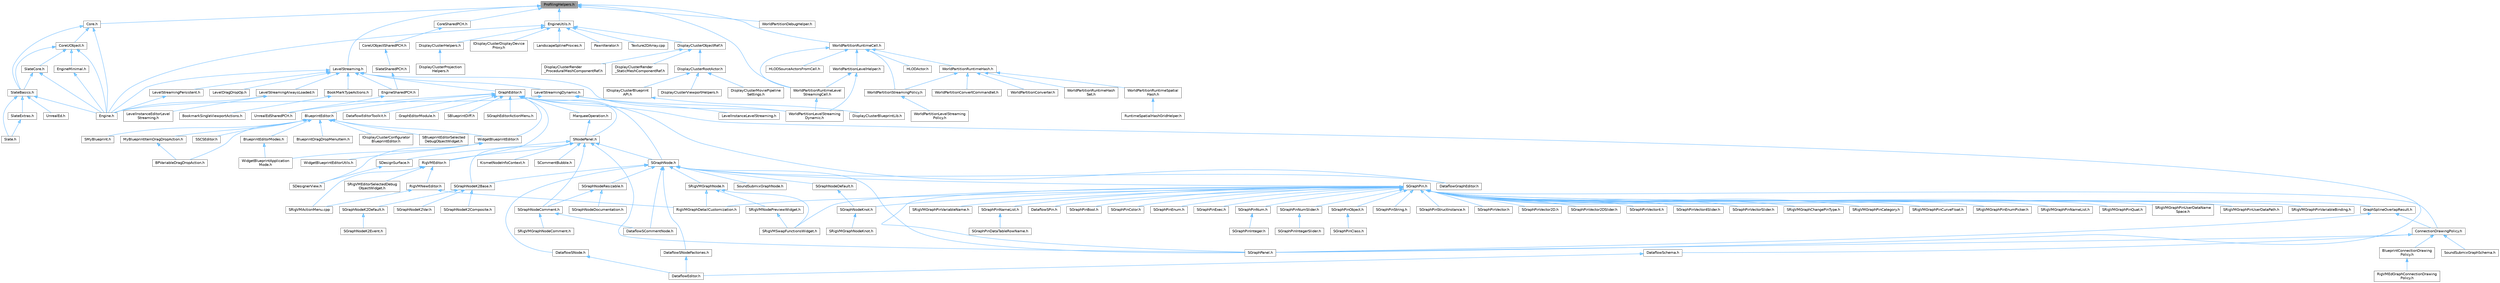 digraph "ProfilingHelpers.h"
{
 // INTERACTIVE_SVG=YES
 // LATEX_PDF_SIZE
  bgcolor="transparent";
  edge [fontname=Helvetica,fontsize=10,labelfontname=Helvetica,labelfontsize=10];
  node [fontname=Helvetica,fontsize=10,shape=box,height=0.2,width=0.4];
  Node1 [id="Node000001",label="ProfilingHelpers.h",height=0.2,width=0.4,color="gray40", fillcolor="grey60", style="filled", fontcolor="black",tooltip=" "];
  Node1 -> Node2 [id="edge1_Node000001_Node000002",dir="back",color="steelblue1",style="solid",tooltip=" "];
  Node2 [id="Node000002",label="Core.h",height=0.2,width=0.4,color="grey40", fillcolor="white", style="filled",URL="$d6/dd7/Core_8h.html",tooltip=" "];
  Node2 -> Node3 [id="edge2_Node000002_Node000003",dir="back",color="steelblue1",style="solid",tooltip=" "];
  Node3 [id="Node000003",label="CoreUObject.h",height=0.2,width=0.4,color="grey40", fillcolor="white", style="filled",URL="$d0/ded/CoreUObject_8h.html",tooltip=" "];
  Node3 -> Node4 [id="edge3_Node000003_Node000004",dir="back",color="steelblue1",style="solid",tooltip=" "];
  Node4 [id="Node000004",label="Engine.h",height=0.2,width=0.4,color="grey40", fillcolor="white", style="filled",URL="$d1/d34/Public_2Engine_8h.html",tooltip=" "];
  Node3 -> Node5 [id="edge4_Node000003_Node000005",dir="back",color="steelblue1",style="solid",tooltip=" "];
  Node5 [id="Node000005",label="EngineMinimal.h",height=0.2,width=0.4,color="grey40", fillcolor="white", style="filled",URL="$d0/d2c/EngineMinimal_8h.html",tooltip=" "];
  Node5 -> Node4 [id="edge5_Node000005_Node000004",dir="back",color="steelblue1",style="solid",tooltip=" "];
  Node3 -> Node6 [id="edge6_Node000003_Node000006",dir="back",color="steelblue1",style="solid",tooltip=" "];
  Node6 [id="Node000006",label="SlateBasics.h",height=0.2,width=0.4,color="grey40", fillcolor="white", style="filled",URL="$da/d2f/SlateBasics_8h.html",tooltip=" "];
  Node6 -> Node4 [id="edge7_Node000006_Node000004",dir="back",color="steelblue1",style="solid",tooltip=" "];
  Node6 -> Node7 [id="edge8_Node000006_Node000007",dir="back",color="steelblue1",style="solid",tooltip=" "];
  Node7 [id="Node000007",label="Slate.h",height=0.2,width=0.4,color="grey40", fillcolor="white", style="filled",URL="$d2/dc0/Slate_8h.html",tooltip=" "];
  Node6 -> Node8 [id="edge9_Node000006_Node000008",dir="back",color="steelblue1",style="solid",tooltip=" "];
  Node8 [id="Node000008",label="SlateExtras.h",height=0.2,width=0.4,color="grey40", fillcolor="white", style="filled",URL="$d8/dec/SlateExtras_8h.html",tooltip=" "];
  Node8 -> Node7 [id="edge10_Node000008_Node000007",dir="back",color="steelblue1",style="solid",tooltip=" "];
  Node6 -> Node9 [id="edge11_Node000006_Node000009",dir="back",color="steelblue1",style="solid",tooltip=" "];
  Node9 [id="Node000009",label="UnrealEd.h",height=0.2,width=0.4,color="grey40", fillcolor="white", style="filled",URL="$d2/d5f/UnrealEd_8h.html",tooltip=" "];
  Node3 -> Node10 [id="edge12_Node000003_Node000010",dir="back",color="steelblue1",style="solid",tooltip=" "];
  Node10 [id="Node000010",label="SlateCore.h",height=0.2,width=0.4,color="grey40", fillcolor="white", style="filled",URL="$dc/d03/SlateCore_8h.html",tooltip=" "];
  Node10 -> Node4 [id="edge13_Node000010_Node000004",dir="back",color="steelblue1",style="solid",tooltip=" "];
  Node10 -> Node6 [id="edge14_Node000010_Node000006",dir="back",color="steelblue1",style="solid",tooltip=" "];
  Node2 -> Node4 [id="edge15_Node000002_Node000004",dir="back",color="steelblue1",style="solid",tooltip=" "];
  Node2 -> Node6 [id="edge16_Node000002_Node000006",dir="back",color="steelblue1",style="solid",tooltip=" "];
  Node1 -> Node11 [id="edge17_Node000001_Node000011",dir="back",color="steelblue1",style="solid",tooltip=" "];
  Node11 [id="Node000011",label="CoreSharedPCH.h",height=0.2,width=0.4,color="grey40", fillcolor="white", style="filled",URL="$d8/de5/CoreSharedPCH_8h.html",tooltip=" "];
  Node11 -> Node12 [id="edge18_Node000011_Node000012",dir="back",color="steelblue1",style="solid",tooltip=" "];
  Node12 [id="Node000012",label="CoreUObjectSharedPCH.h",height=0.2,width=0.4,color="grey40", fillcolor="white", style="filled",URL="$de/d2f/CoreUObjectSharedPCH_8h.html",tooltip=" "];
  Node12 -> Node13 [id="edge19_Node000012_Node000013",dir="back",color="steelblue1",style="solid",tooltip=" "];
  Node13 [id="Node000013",label="SlateSharedPCH.h",height=0.2,width=0.4,color="grey40", fillcolor="white", style="filled",URL="$d1/dfc/SlateSharedPCH_8h.html",tooltip=" "];
  Node13 -> Node14 [id="edge20_Node000013_Node000014",dir="back",color="steelblue1",style="solid",tooltip=" "];
  Node14 [id="Node000014",label="EngineSharedPCH.h",height=0.2,width=0.4,color="grey40", fillcolor="white", style="filled",URL="$dc/dbb/EngineSharedPCH_8h.html",tooltip=" "];
  Node14 -> Node15 [id="edge21_Node000014_Node000015",dir="back",color="steelblue1",style="solid",tooltip=" "];
  Node15 [id="Node000015",label="UnrealEdSharedPCH.h",height=0.2,width=0.4,color="grey40", fillcolor="white", style="filled",URL="$d1/de6/UnrealEdSharedPCH_8h.html",tooltip=" "];
  Node1 -> Node16 [id="edge22_Node000001_Node000016",dir="back",color="steelblue1",style="solid",tooltip=" "];
  Node16 [id="Node000016",label="EngineUtils.h",height=0.2,width=0.4,color="grey40", fillcolor="white", style="filled",URL="$d4/d61/EngineUtils_8h.html",tooltip=" "];
  Node16 -> Node17 [id="edge23_Node000016_Node000017",dir="back",color="steelblue1",style="solid",tooltip=" "];
  Node17 [id="Node000017",label="DisplayClusterHelpers.h",height=0.2,width=0.4,color="grey40", fillcolor="white", style="filled",URL="$da/dda/DisplayClusterHelpers_8h.html",tooltip=" "];
  Node17 -> Node18 [id="edge24_Node000017_Node000018",dir="back",color="steelblue1",style="solid",tooltip=" "];
  Node18 [id="Node000018",label="DisplayClusterProjection\lHelpers.h",height=0.2,width=0.4,color="grey40", fillcolor="white", style="filled",URL="$df/d0b/DisplayClusterProjectionHelpers_8h.html",tooltip=" "];
  Node16 -> Node19 [id="edge25_Node000016_Node000019",dir="back",color="steelblue1",style="solid",tooltip=" "];
  Node19 [id="Node000019",label="DisplayClusterObjectRef.h",height=0.2,width=0.4,color="grey40", fillcolor="white", style="filled",URL="$d9/d87/DisplayClusterObjectRef_8h.html",tooltip=" "];
  Node19 -> Node20 [id="edge26_Node000019_Node000020",dir="back",color="steelblue1",style="solid",tooltip=" "];
  Node20 [id="Node000020",label="DisplayClusterRender\l_ProceduralMeshComponentRef.h",height=0.2,width=0.4,color="grey40", fillcolor="white", style="filled",URL="$da/dbe/DisplayClusterRender__ProceduralMeshComponentRef_8h.html",tooltip=" "];
  Node19 -> Node21 [id="edge27_Node000019_Node000021",dir="back",color="steelblue1",style="solid",tooltip=" "];
  Node21 [id="Node000021",label="DisplayClusterRender\l_StaticMeshComponentRef.h",height=0.2,width=0.4,color="grey40", fillcolor="white", style="filled",URL="$dd/d84/DisplayClusterRender__StaticMeshComponentRef_8h.html",tooltip=" "];
  Node19 -> Node22 [id="edge28_Node000019_Node000022",dir="back",color="steelblue1",style="solid",tooltip=" "];
  Node22 [id="Node000022",label="DisplayClusterRootActor.h",height=0.2,width=0.4,color="grey40", fillcolor="white", style="filled",URL="$d0/d41/DisplayClusterRootActor_8h.html",tooltip=" "];
  Node22 -> Node23 [id="edge29_Node000022_Node000023",dir="back",color="steelblue1",style="solid",tooltip=" "];
  Node23 [id="Node000023",label="DisplayClusterMoviePipeline\lSettings.h",height=0.2,width=0.4,color="grey40", fillcolor="white", style="filled",URL="$d7/d56/DisplayClusterMoviePipelineSettings_8h.html",tooltip=" "];
  Node22 -> Node24 [id="edge30_Node000022_Node000024",dir="back",color="steelblue1",style="solid",tooltip=" "];
  Node24 [id="Node000024",label="DisplayClusterViewportHelpers.h",height=0.2,width=0.4,color="grey40", fillcolor="white", style="filled",URL="$d6/d8b/DisplayClusterViewportHelpers_8h.html",tooltip=" "];
  Node22 -> Node25 [id="edge31_Node000022_Node000025",dir="back",color="steelblue1",style="solid",tooltip=" "];
  Node25 [id="Node000025",label="IDisplayClusterBlueprint\lAPI.h",height=0.2,width=0.4,color="grey40", fillcolor="white", style="filled",URL="$d6/dd6/IDisplayClusterBlueprintAPI_8h.html",tooltip=" "];
  Node25 -> Node26 [id="edge32_Node000025_Node000026",dir="back",color="steelblue1",style="solid",tooltip=" "];
  Node26 [id="Node000026",label="DisplayClusterBlueprintLib.h",height=0.2,width=0.4,color="grey40", fillcolor="white", style="filled",URL="$d9/d13/DisplayClusterBlueprintLib_8h.html",tooltip=" "];
  Node16 -> Node4 [id="edge33_Node000016_Node000004",dir="back",color="steelblue1",style="solid",tooltip=" "];
  Node16 -> Node27 [id="edge34_Node000016_Node000027",dir="back",color="steelblue1",style="solid",tooltip=" "];
  Node27 [id="Node000027",label="IDisplayClusterDisplayDevice\lProxy.h",height=0.2,width=0.4,color="grey40", fillcolor="white", style="filled",URL="$dd/d48/IDisplayClusterDisplayDeviceProxy_8h.html",tooltip=" "];
  Node16 -> Node28 [id="edge35_Node000016_Node000028",dir="back",color="steelblue1",style="solid",tooltip=" "];
  Node28 [id="Node000028",label="LandscapeSplineProxies.h",height=0.2,width=0.4,color="grey40", fillcolor="white", style="filled",URL="$d6/d6f/LandscapeSplineProxies_8h.html",tooltip=" "];
  Node16 -> Node29 [id="edge36_Node000016_Node000029",dir="back",color="steelblue1",style="solid",tooltip=" "];
  Node29 [id="Node000029",label="PawnIterator.h",height=0.2,width=0.4,color="grey40", fillcolor="white", style="filled",URL="$d3/d9c/PawnIterator_8h.html",tooltip=" "];
  Node16 -> Node30 [id="edge37_Node000016_Node000030",dir="back",color="steelblue1",style="solid",tooltip=" "];
  Node30 [id="Node000030",label="Texture2DArray.cpp",height=0.2,width=0.4,color="grey40", fillcolor="white", style="filled",URL="$d7/d13/Texture2DArray_8cpp.html",tooltip=" "];
  Node1 -> Node31 [id="edge38_Node000001_Node000031",dir="back",color="steelblue1",style="solid",tooltip=" "];
  Node31 [id="Node000031",label="LevelStreaming.h",height=0.2,width=0.4,color="grey40", fillcolor="white", style="filled",URL="$db/d04/LevelStreaming_8h.html",tooltip=" "];
  Node31 -> Node32 [id="edge39_Node000031_Node000032",dir="back",color="steelblue1",style="solid",tooltip=" "];
  Node32 [id="Node000032",label="BookMarkTypeActions.h",height=0.2,width=0.4,color="grey40", fillcolor="white", style="filled",URL="$d0/d2f/BookMarkTypeActions_8h.html",tooltip=" "];
  Node32 -> Node33 [id="edge40_Node000032_Node000033",dir="back",color="steelblue1",style="solid",tooltip=" "];
  Node33 [id="Node000033",label="BookmarkSingleViewportActions.h",height=0.2,width=0.4,color="grey40", fillcolor="white", style="filled",URL="$d3/dd5/BookmarkSingleViewportActions_8h.html",tooltip=" "];
  Node31 -> Node4 [id="edge41_Node000031_Node000004",dir="back",color="steelblue1",style="solid",tooltip=" "];
  Node31 -> Node14 [id="edge42_Node000031_Node000014",dir="back",color="steelblue1",style="solid",tooltip=" "];
  Node31 -> Node34 [id="edge43_Node000031_Node000034",dir="back",color="steelblue1",style="solid",tooltip=" "];
  Node34 [id="Node000034",label="GraphEditor.h",height=0.2,width=0.4,color="grey40", fillcolor="white", style="filled",URL="$dc/dc5/GraphEditor_8h.html",tooltip=" "];
  Node34 -> Node35 [id="edge44_Node000034_Node000035",dir="back",color="steelblue1",style="solid",tooltip=" "];
  Node35 [id="Node000035",label="BlueprintEditor.h",height=0.2,width=0.4,color="grey40", fillcolor="white", style="filled",URL="$df/d7d/BlueprintEditor_8h.html",tooltip=" "];
  Node35 -> Node36 [id="edge45_Node000035_Node000036",dir="back",color="steelblue1",style="solid",tooltip=" "];
  Node36 [id="Node000036",label="BPVariableDragDropAction.h",height=0.2,width=0.4,color="grey40", fillcolor="white", style="filled",URL="$dd/d23/BPVariableDragDropAction_8h.html",tooltip=" "];
  Node35 -> Node37 [id="edge46_Node000035_Node000037",dir="back",color="steelblue1",style="solid",tooltip=" "];
  Node37 [id="Node000037",label="BlueprintDragDropMenuItem.h",height=0.2,width=0.4,color="grey40", fillcolor="white", style="filled",URL="$dc/deb/BlueprintDragDropMenuItem_8h.html",tooltip=" "];
  Node35 -> Node38 [id="edge47_Node000035_Node000038",dir="back",color="steelblue1",style="solid",tooltip=" "];
  Node38 [id="Node000038",label="BlueprintEditorModes.h",height=0.2,width=0.4,color="grey40", fillcolor="white", style="filled",URL="$d9/d70/BlueprintEditorModes_8h.html",tooltip=" "];
  Node38 -> Node39 [id="edge48_Node000038_Node000039",dir="back",color="steelblue1",style="solid",tooltip=" "];
  Node39 [id="Node000039",label="WidgetBlueprintApplication\lMode.h",height=0.2,width=0.4,color="grey40", fillcolor="white", style="filled",URL="$d3/d40/WidgetBlueprintApplicationMode_8h.html",tooltip=" "];
  Node35 -> Node40 [id="edge49_Node000035_Node000040",dir="back",color="steelblue1",style="solid",tooltip=" "];
  Node40 [id="Node000040",label="IDisplayClusterConfigurator\lBlueprintEditor.h",height=0.2,width=0.4,color="grey40", fillcolor="white", style="filled",URL="$dd/d4b/IDisplayClusterConfiguratorBlueprintEditor_8h.html",tooltip=" "];
  Node35 -> Node41 [id="edge50_Node000035_Node000041",dir="back",color="steelblue1",style="solid",tooltip=" "];
  Node41 [id="Node000041",label="MyBlueprintItemDragDropAction.h",height=0.2,width=0.4,color="grey40", fillcolor="white", style="filled",URL="$da/d11/MyBlueprintItemDragDropAction_8h.html",tooltip=" "];
  Node41 -> Node36 [id="edge51_Node000041_Node000036",dir="back",color="steelblue1",style="solid",tooltip=" "];
  Node35 -> Node42 [id="edge52_Node000035_Node000042",dir="back",color="steelblue1",style="solid",tooltip=" "];
  Node42 [id="Node000042",label="SBlueprintEditorSelected\lDebugObjectWidget.h",height=0.2,width=0.4,color="grey40", fillcolor="white", style="filled",URL="$de/d6c/SBlueprintEditorSelectedDebugObjectWidget_8h.html",tooltip=" "];
  Node35 -> Node43 [id="edge53_Node000035_Node000043",dir="back",color="steelblue1",style="solid",tooltip=" "];
  Node43 [id="Node000043",label="SMyBlueprint.h",height=0.2,width=0.4,color="grey40", fillcolor="white", style="filled",URL="$d3/d34/SMyBlueprint_8h.html",tooltip=" "];
  Node35 -> Node44 [id="edge54_Node000035_Node000044",dir="back",color="steelblue1",style="solid",tooltip=" "];
  Node44 [id="Node000044",label="SSCSEditor.h",height=0.2,width=0.4,color="grey40", fillcolor="white", style="filled",URL="$d0/d2e/SSCSEditor_8h.html",tooltip=" "];
  Node35 -> Node45 [id="edge55_Node000035_Node000045",dir="back",color="steelblue1",style="solid",tooltip=" "];
  Node45 [id="Node000045",label="WidgetBlueprintEditor.h",height=0.2,width=0.4,color="grey40", fillcolor="white", style="filled",URL="$d6/d04/WidgetBlueprintEditor_8h.html",tooltip=" "];
  Node45 -> Node46 [id="edge56_Node000045_Node000046",dir="back",color="steelblue1",style="solid",tooltip=" "];
  Node46 [id="Node000046",label="SDesignerView.h",height=0.2,width=0.4,color="grey40", fillcolor="white", style="filled",URL="$d2/d14/SDesignerView_8h.html",tooltip=" "];
  Node45 -> Node39 [id="edge57_Node000045_Node000039",dir="back",color="steelblue1",style="solid",tooltip=" "];
  Node45 -> Node47 [id="edge58_Node000045_Node000047",dir="back",color="steelblue1",style="solid",tooltip=" "];
  Node47 [id="Node000047",label="WidgetBlueprintEditorUtils.h",height=0.2,width=0.4,color="grey40", fillcolor="white", style="filled",URL="$d9/df7/WidgetBlueprintEditorUtils_8h.html",tooltip=" "];
  Node34 -> Node48 [id="edge59_Node000034_Node000048",dir="back",color="steelblue1",style="solid",tooltip=" "];
  Node48 [id="Node000048",label="DataflowEditorToolkit.h",height=0.2,width=0.4,color="grey40", fillcolor="white", style="filled",URL="$d8/d80/DataflowEditorToolkit_8h.html",tooltip=" "];
  Node34 -> Node49 [id="edge60_Node000034_Node000049",dir="back",color="steelblue1",style="solid",tooltip=" "];
  Node49 [id="Node000049",label="DataflowGraphEditor.h",height=0.2,width=0.4,color="grey40", fillcolor="white", style="filled",URL="$d4/dfa/DataflowGraphEditor_8h.html",tooltip=" "];
  Node34 -> Node50 [id="edge61_Node000034_Node000050",dir="back",color="steelblue1",style="solid",tooltip=" "];
  Node50 [id="Node000050",label="GraphEditorModule.h",height=0.2,width=0.4,color="grey40", fillcolor="white", style="filled",URL="$dc/db9/GraphEditorModule_8h.html",tooltip=" "];
  Node34 -> Node51 [id="edge62_Node000034_Node000051",dir="back",color="steelblue1",style="solid",tooltip=" "];
  Node51 [id="Node000051",label="MarqueeOperation.h",height=0.2,width=0.4,color="grey40", fillcolor="white", style="filled",URL="$df/d01/MarqueeOperation_8h.html",tooltip=" "];
  Node51 -> Node52 [id="edge63_Node000051_Node000052",dir="back",color="steelblue1",style="solid",tooltip=" "];
  Node52 [id="Node000052",label="SNodePanel.h",height=0.2,width=0.4,color="grey40", fillcolor="white", style="filled",URL="$da/db1/SNodePanel_8h.html",tooltip=" "];
  Node52 -> Node53 [id="edge64_Node000052_Node000053",dir="back",color="steelblue1",style="solid",tooltip=" "];
  Node53 [id="Node000053",label="KismetNodeInfoContext.h",height=0.2,width=0.4,color="grey40", fillcolor="white", style="filled",URL="$d3/dfc/KismetNodeInfoContext_8h.html",tooltip=" "];
  Node52 -> Node54 [id="edge65_Node000052_Node000054",dir="back",color="steelblue1",style="solid",tooltip=" "];
  Node54 [id="Node000054",label="RigVMEditor.h",height=0.2,width=0.4,color="grey40", fillcolor="white", style="filled",URL="$d3/d13/RigVMEditor_8h.html",tooltip=" "];
  Node54 -> Node55 [id="edge66_Node000054_Node000055",dir="back",color="steelblue1",style="solid",tooltip=" "];
  Node55 [id="Node000055",label="RigVMNewEditor.h",height=0.2,width=0.4,color="grey40", fillcolor="white", style="filled",URL="$df/dd1/RigVMNewEditor_8h.html",tooltip=" "];
  Node55 -> Node56 [id="edge67_Node000055_Node000056",dir="back",color="steelblue1",style="solid",tooltip=" "];
  Node56 [id="Node000056",label="RigVMGraphDetailCustomization.h",height=0.2,width=0.4,color="grey40", fillcolor="white", style="filled",URL="$da/d8c/RigVMGraphDetailCustomization_8h.html",tooltip=" "];
  Node55 -> Node57 [id="edge68_Node000055_Node000057",dir="back",color="steelblue1",style="solid",tooltip=" "];
  Node57 [id="Node000057",label="SRigVMActionMenu.cpp",height=0.2,width=0.4,color="grey40", fillcolor="white", style="filled",URL="$dc/d4c/SRigVMActionMenu_8cpp.html",tooltip=" "];
  Node54 -> Node57 [id="edge69_Node000054_Node000057",dir="back",color="steelblue1",style="solid",tooltip=" "];
  Node54 -> Node58 [id="edge70_Node000054_Node000058",dir="back",color="steelblue1",style="solid",tooltip=" "];
  Node58 [id="Node000058",label="SRigVMEditorSelectedDebug\lObjectWidget.h",height=0.2,width=0.4,color="grey40", fillcolor="white", style="filled",URL="$d9/dcd/SRigVMEditorSelectedDebugObjectWidget_8h.html",tooltip=" "];
  Node52 -> Node59 [id="edge71_Node000052_Node000059",dir="back",color="steelblue1",style="solid",tooltip=" "];
  Node59 [id="Node000059",label="SCommentBubble.h",height=0.2,width=0.4,color="grey40", fillcolor="white", style="filled",URL="$d9/d84/SCommentBubble_8h.html",tooltip=" "];
  Node52 -> Node60 [id="edge72_Node000052_Node000060",dir="back",color="steelblue1",style="solid",tooltip=" "];
  Node60 [id="Node000060",label="SDesignSurface.h",height=0.2,width=0.4,color="grey40", fillcolor="white", style="filled",URL="$d0/d2a/SDesignSurface_8h.html",tooltip=" "];
  Node60 -> Node46 [id="edge73_Node000060_Node000046",dir="back",color="steelblue1",style="solid",tooltip=" "];
  Node52 -> Node61 [id="edge74_Node000052_Node000061",dir="back",color="steelblue1",style="solid",tooltip=" "];
  Node61 [id="Node000061",label="SGraphNode.h",height=0.2,width=0.4,color="grey40", fillcolor="white", style="filled",URL="$d2/d30/SGraphNode_8h.html",tooltip=" "];
  Node61 -> Node49 [id="edge75_Node000061_Node000049",dir="back",color="steelblue1",style="solid",tooltip=" "];
  Node61 -> Node62 [id="edge76_Node000061_Node000062",dir="back",color="steelblue1",style="solid",tooltip=" "];
  Node62 [id="Node000062",label="DataflowSCommentNode.h",height=0.2,width=0.4,color="grey40", fillcolor="white", style="filled",URL="$de/dd7/DataflowSCommentNode_8h.html",tooltip=" "];
  Node61 -> Node63 [id="edge77_Node000061_Node000063",dir="back",color="steelblue1",style="solid",tooltip=" "];
  Node63 [id="Node000063",label="DataflowSNode.h",height=0.2,width=0.4,color="grey40", fillcolor="white", style="filled",URL="$d8/d5a/DataflowSNode_8h.html",tooltip=" "];
  Node63 -> Node64 [id="edge78_Node000063_Node000064",dir="back",color="steelblue1",style="solid",tooltip=" "];
  Node64 [id="Node000064",label="DataflowEditor.h",height=0.2,width=0.4,color="grey40", fillcolor="white", style="filled",URL="$d9/d93/DataflowEditor_8h.html",tooltip=" "];
  Node61 -> Node65 [id="edge79_Node000061_Node000065",dir="back",color="steelblue1",style="solid",tooltip=" "];
  Node65 [id="Node000065",label="DataflowSNodeFactories.h",height=0.2,width=0.4,color="grey40", fillcolor="white", style="filled",URL="$dc/d28/DataflowSNodeFactories_8h.html",tooltip=" "];
  Node65 -> Node64 [id="edge80_Node000065_Node000064",dir="back",color="steelblue1",style="solid",tooltip=" "];
  Node61 -> Node66 [id="edge81_Node000061_Node000066",dir="back",color="steelblue1",style="solid",tooltip=" "];
  Node66 [id="Node000066",label="SGraphNodeDefault.h",height=0.2,width=0.4,color="grey40", fillcolor="white", style="filled",URL="$de/daa/SGraphNodeDefault_8h.html",tooltip=" "];
  Node66 -> Node67 [id="edge82_Node000066_Node000067",dir="back",color="steelblue1",style="solid",tooltip=" "];
  Node67 [id="Node000067",label="SGraphNodeKnot.h",height=0.2,width=0.4,color="grey40", fillcolor="white", style="filled",URL="$da/da5/SGraphNodeKnot_8h.html",tooltip=" "];
  Node67 -> Node68 [id="edge83_Node000067_Node000068",dir="back",color="steelblue1",style="solid",tooltip=" "];
  Node68 [id="Node000068",label="SRigVMGraphNodeKnot.h",height=0.2,width=0.4,color="grey40", fillcolor="white", style="filled",URL="$db/de1/SRigVMGraphNodeKnot_8h.html",tooltip=" "];
  Node61 -> Node69 [id="edge84_Node000061_Node000069",dir="back",color="steelblue1",style="solid",tooltip=" "];
  Node69 [id="Node000069",label="SGraphNodeK2Base.h",height=0.2,width=0.4,color="grey40", fillcolor="white", style="filled",URL="$de/d4a/SGraphNodeK2Base_8h.html",tooltip=" "];
  Node69 -> Node70 [id="edge85_Node000069_Node000070",dir="back",color="steelblue1",style="solid",tooltip=" "];
  Node70 [id="Node000070",label="SGraphNodeK2Composite.h",height=0.2,width=0.4,color="grey40", fillcolor="white", style="filled",URL="$d9/d1f/SGraphNodeK2Composite_8h.html",tooltip=" "];
  Node69 -> Node71 [id="edge86_Node000069_Node000071",dir="back",color="steelblue1",style="solid",tooltip=" "];
  Node71 [id="Node000071",label="SGraphNodeK2Default.h",height=0.2,width=0.4,color="grey40", fillcolor="white", style="filled",URL="$d6/dba/SGraphNodeK2Default_8h.html",tooltip=" "];
  Node71 -> Node72 [id="edge87_Node000071_Node000072",dir="back",color="steelblue1",style="solid",tooltip=" "];
  Node72 [id="Node000072",label="SGraphNodeK2Event.h",height=0.2,width=0.4,color="grey40", fillcolor="white", style="filled",URL="$de/d09/SGraphNodeK2Event_8h.html",tooltip=" "];
  Node69 -> Node73 [id="edge88_Node000069_Node000073",dir="back",color="steelblue1",style="solid",tooltip=" "];
  Node73 [id="Node000073",label="SGraphNodeK2Var.h",height=0.2,width=0.4,color="grey40", fillcolor="white", style="filled",URL="$d3/d75/SGraphNodeK2Var_8h.html",tooltip=" "];
  Node61 -> Node74 [id="edge89_Node000061_Node000074",dir="back",color="steelblue1",style="solid",tooltip=" "];
  Node74 [id="Node000074",label="SGraphNodeResizable.h",height=0.2,width=0.4,color="grey40", fillcolor="white", style="filled",URL="$da/d09/SGraphNodeResizable_8h.html",tooltip=" "];
  Node74 -> Node75 [id="edge90_Node000074_Node000075",dir="back",color="steelblue1",style="solid",tooltip=" "];
  Node75 [id="Node000075",label="SGraphNodeComment.h",height=0.2,width=0.4,color="grey40", fillcolor="white", style="filled",URL="$d7/db6/SGraphNodeComment_8h.html",tooltip=" "];
  Node75 -> Node62 [id="edge91_Node000075_Node000062",dir="back",color="steelblue1",style="solid",tooltip=" "];
  Node75 -> Node76 [id="edge92_Node000075_Node000076",dir="back",color="steelblue1",style="solid",tooltip=" "];
  Node76 [id="Node000076",label="SRigVMGraphNodeComment.h",height=0.2,width=0.4,color="grey40", fillcolor="white", style="filled",URL="$d0/d18/SRigVMGraphNodeComment_8h.html",tooltip=" "];
  Node74 -> Node77 [id="edge93_Node000074_Node000077",dir="back",color="steelblue1",style="solid",tooltip=" "];
  Node77 [id="Node000077",label="SGraphNodeDocumentation.h",height=0.2,width=0.4,color="grey40", fillcolor="white", style="filled",URL="$de/d42/SGraphNodeDocumentation_8h.html",tooltip=" "];
  Node61 -> Node78 [id="edge94_Node000061_Node000078",dir="back",color="steelblue1",style="solid",tooltip=" "];
  Node78 [id="Node000078",label="SGraphPanel.h",height=0.2,width=0.4,color="grey40", fillcolor="white", style="filled",URL="$d2/dcf/SGraphPanel_8h.html",tooltip=" "];
  Node61 -> Node79 [id="edge95_Node000061_Node000079",dir="back",color="steelblue1",style="solid",tooltip=" "];
  Node79 [id="Node000079",label="SGraphPin.h",height=0.2,width=0.4,color="grey40", fillcolor="white", style="filled",URL="$d1/dd1/SGraphPin_8h.html",tooltip=" "];
  Node79 -> Node80 [id="edge96_Node000079_Node000080",dir="back",color="steelblue1",style="solid",tooltip=" "];
  Node80 [id="Node000080",label="ConnectionDrawingPolicy.h",height=0.2,width=0.4,color="grey40", fillcolor="white", style="filled",URL="$d5/dc8/ConnectionDrawingPolicy_8h.html",tooltip=" "];
  Node80 -> Node81 [id="edge97_Node000080_Node000081",dir="back",color="steelblue1",style="solid",tooltip=" "];
  Node81 [id="Node000081",label="BlueprintConnectionDrawing\lPolicy.h",height=0.2,width=0.4,color="grey40", fillcolor="white", style="filled",URL="$d2/dfc/BlueprintConnectionDrawingPolicy_8h.html",tooltip=" "];
  Node81 -> Node82 [id="edge98_Node000081_Node000082",dir="back",color="steelblue1",style="solid",tooltip=" "];
  Node82 [id="Node000082",label="RigVMEdGraphConnectionDrawing\lPolicy.h",height=0.2,width=0.4,color="grey40", fillcolor="white", style="filled",URL="$d7/df8/RigVMEdGraphConnectionDrawingPolicy_8h.html",tooltip=" "];
  Node80 -> Node83 [id="edge99_Node000080_Node000083",dir="back",color="steelblue1",style="solid",tooltip=" "];
  Node83 [id="Node000083",label="DataflowSchema.h",height=0.2,width=0.4,color="grey40", fillcolor="white", style="filled",URL="$da/dd4/DataflowSchema_8h.html",tooltip=" "];
  Node83 -> Node64 [id="edge100_Node000083_Node000064",dir="back",color="steelblue1",style="solid",tooltip=" "];
  Node80 -> Node78 [id="edge101_Node000080_Node000078",dir="back",color="steelblue1",style="solid",tooltip=" "];
  Node80 -> Node84 [id="edge102_Node000080_Node000084",dir="back",color="steelblue1",style="solid",tooltip=" "];
  Node84 [id="Node000084",label="SoundSubmixGraphSchema.h",height=0.2,width=0.4,color="grey40", fillcolor="white", style="filled",URL="$dc/ddf/SoundSubmixGraphSchema_8h.html",tooltip=" "];
  Node79 -> Node85 [id="edge103_Node000079_Node000085",dir="back",color="steelblue1",style="solid",tooltip=" "];
  Node85 [id="Node000085",label="DataflowSPin.h",height=0.2,width=0.4,color="grey40", fillcolor="white", style="filled",URL="$d2/de1/DataflowSPin_8h.html",tooltip=" "];
  Node79 -> Node86 [id="edge104_Node000079_Node000086",dir="back",color="steelblue1",style="solid",tooltip=" "];
  Node86 [id="Node000086",label="GraphSplineOverlapResult.h",height=0.2,width=0.4,color="grey40", fillcolor="white", style="filled",URL="$dc/d14/GraphSplineOverlapResult_8h.html",tooltip=" "];
  Node86 -> Node80 [id="edge105_Node000086_Node000080",dir="back",color="steelblue1",style="solid",tooltip=" "];
  Node86 -> Node78 [id="edge106_Node000086_Node000078",dir="back",color="steelblue1",style="solid",tooltip=" "];
  Node79 -> Node56 [id="edge107_Node000079_Node000056",dir="back",color="steelblue1",style="solid",tooltip=" "];
  Node79 -> Node67 [id="edge108_Node000079_Node000067",dir="back",color="steelblue1",style="solid",tooltip=" "];
  Node79 -> Node78 [id="edge109_Node000079_Node000078",dir="back",color="steelblue1",style="solid",tooltip=" "];
  Node79 -> Node87 [id="edge110_Node000079_Node000087",dir="back",color="steelblue1",style="solid",tooltip=" "];
  Node87 [id="Node000087",label="SGraphPinBool.h",height=0.2,width=0.4,color="grey40", fillcolor="white", style="filled",URL="$d8/d82/SGraphPinBool_8h.html",tooltip=" "];
  Node79 -> Node88 [id="edge111_Node000079_Node000088",dir="back",color="steelblue1",style="solid",tooltip=" "];
  Node88 [id="Node000088",label="SGraphPinColor.h",height=0.2,width=0.4,color="grey40", fillcolor="white", style="filled",URL="$dd/d8d/SGraphPinColor_8h.html",tooltip=" "];
  Node79 -> Node89 [id="edge112_Node000079_Node000089",dir="back",color="steelblue1",style="solid",tooltip=" "];
  Node89 [id="Node000089",label="SGraphPinEnum.h",height=0.2,width=0.4,color="grey40", fillcolor="white", style="filled",URL="$dc/d1a/SGraphPinEnum_8h.html",tooltip=" "];
  Node79 -> Node90 [id="edge113_Node000079_Node000090",dir="back",color="steelblue1",style="solid",tooltip=" "];
  Node90 [id="Node000090",label="SGraphPinExec.h",height=0.2,width=0.4,color="grey40", fillcolor="white", style="filled",URL="$d1/d4c/SGraphPinExec_8h.html",tooltip=" "];
  Node79 -> Node91 [id="edge114_Node000079_Node000091",dir="back",color="steelblue1",style="solid",tooltip=" "];
  Node91 [id="Node000091",label="SGraphPinNameList.h",height=0.2,width=0.4,color="grey40", fillcolor="white", style="filled",URL="$d4/d09/SGraphPinNameList_8h.html",tooltip=" "];
  Node91 -> Node92 [id="edge115_Node000091_Node000092",dir="back",color="steelblue1",style="solid",tooltip=" "];
  Node92 [id="Node000092",label="SGraphPinDataTableRowName.h",height=0.2,width=0.4,color="grey40", fillcolor="white", style="filled",URL="$d3/d40/SGraphPinDataTableRowName_8h.html",tooltip=" "];
  Node79 -> Node93 [id="edge116_Node000079_Node000093",dir="back",color="steelblue1",style="solid",tooltip=" "];
  Node93 [id="Node000093",label="SGraphPinNum.h",height=0.2,width=0.4,color="grey40", fillcolor="white", style="filled",URL="$d7/da4/SGraphPinNum_8h.html",tooltip=" "];
  Node93 -> Node94 [id="edge117_Node000093_Node000094",dir="back",color="steelblue1",style="solid",tooltip=" "];
  Node94 [id="Node000094",label="SGraphPinInteger.h",height=0.2,width=0.4,color="grey40", fillcolor="white", style="filled",URL="$df/d54/SGraphPinInteger_8h.html",tooltip=" "];
  Node79 -> Node95 [id="edge118_Node000079_Node000095",dir="back",color="steelblue1",style="solid",tooltip=" "];
  Node95 [id="Node000095",label="SGraphPinNumSlider.h",height=0.2,width=0.4,color="grey40", fillcolor="white", style="filled",URL="$d5/d00/SGraphPinNumSlider_8h.html",tooltip=" "];
  Node95 -> Node96 [id="edge119_Node000095_Node000096",dir="back",color="steelblue1",style="solid",tooltip=" "];
  Node96 [id="Node000096",label="SGraphPinIntegerSlider.h",height=0.2,width=0.4,color="grey40", fillcolor="white", style="filled",URL="$da/d60/SGraphPinIntegerSlider_8h.html",tooltip=" "];
  Node79 -> Node97 [id="edge120_Node000079_Node000097",dir="back",color="steelblue1",style="solid",tooltip=" "];
  Node97 [id="Node000097",label="SGraphPinObject.h",height=0.2,width=0.4,color="grey40", fillcolor="white", style="filled",URL="$da/dd6/SGraphPinObject_8h.html",tooltip=" "];
  Node97 -> Node98 [id="edge121_Node000097_Node000098",dir="back",color="steelblue1",style="solid",tooltip=" "];
  Node98 [id="Node000098",label="SGraphPinClass.h",height=0.2,width=0.4,color="grey40", fillcolor="white", style="filled",URL="$df/d8d/SGraphPinClass_8h.html",tooltip=" "];
  Node79 -> Node99 [id="edge122_Node000079_Node000099",dir="back",color="steelblue1",style="solid",tooltip=" "];
  Node99 [id="Node000099",label="SGraphPinString.h",height=0.2,width=0.4,color="grey40", fillcolor="white", style="filled",URL="$d0/d49/SGraphPinString_8h.html",tooltip=" "];
  Node79 -> Node100 [id="edge123_Node000079_Node000100",dir="back",color="steelblue1",style="solid",tooltip=" "];
  Node100 [id="Node000100",label="SGraphPinStructInstance.h",height=0.2,width=0.4,color="grey40", fillcolor="white", style="filled",URL="$db/d8b/SGraphPinStructInstance_8h.html",tooltip=" "];
  Node79 -> Node101 [id="edge124_Node000079_Node000101",dir="back",color="steelblue1",style="solid",tooltip=" "];
  Node101 [id="Node000101",label="SGraphPinVector.h",height=0.2,width=0.4,color="grey40", fillcolor="white", style="filled",URL="$d8/de7/SGraphPinVector_8h.html",tooltip=" "];
  Node79 -> Node102 [id="edge125_Node000079_Node000102",dir="back",color="steelblue1",style="solid",tooltip=" "];
  Node102 [id="Node000102",label="SGraphPinVector2D.h",height=0.2,width=0.4,color="grey40", fillcolor="white", style="filled",URL="$d7/d67/SGraphPinVector2D_8h.html",tooltip=" "];
  Node79 -> Node103 [id="edge126_Node000079_Node000103",dir="back",color="steelblue1",style="solid",tooltip=" "];
  Node103 [id="Node000103",label="SGraphPinVector2DSlider.h",height=0.2,width=0.4,color="grey40", fillcolor="white", style="filled",URL="$d7/d05/SGraphPinVector2DSlider_8h.html",tooltip=" "];
  Node79 -> Node104 [id="edge127_Node000079_Node000104",dir="back",color="steelblue1",style="solid",tooltip=" "];
  Node104 [id="Node000104",label="SGraphPinVector4.h",height=0.2,width=0.4,color="grey40", fillcolor="white", style="filled",URL="$d4/d94/SGraphPinVector4_8h.html",tooltip=" "];
  Node79 -> Node105 [id="edge128_Node000079_Node000105",dir="back",color="steelblue1",style="solid",tooltip=" "];
  Node105 [id="Node000105",label="SGraphPinVector4Slider.h",height=0.2,width=0.4,color="grey40", fillcolor="white", style="filled",URL="$d9/db8/SGraphPinVector4Slider_8h.html",tooltip=" "];
  Node79 -> Node106 [id="edge129_Node000079_Node000106",dir="back",color="steelblue1",style="solid",tooltip=" "];
  Node106 [id="Node000106",label="SGraphPinVectorSlider.h",height=0.2,width=0.4,color="grey40", fillcolor="white", style="filled",URL="$dc/d38/SGraphPinVectorSlider_8h.html",tooltip=" "];
  Node79 -> Node107 [id="edge130_Node000079_Node000107",dir="back",color="steelblue1",style="solid",tooltip=" "];
  Node107 [id="Node000107",label="SRigVMGraphChangePinType.h",height=0.2,width=0.4,color="grey40", fillcolor="white", style="filled",URL="$d4/da7/SRigVMGraphChangePinType_8h.html",tooltip=" "];
  Node79 -> Node108 [id="edge131_Node000079_Node000108",dir="back",color="steelblue1",style="solid",tooltip=" "];
  Node108 [id="Node000108",label="SRigVMGraphPinCategory.h",height=0.2,width=0.4,color="grey40", fillcolor="white", style="filled",URL="$da/d67/SRigVMGraphPinCategory_8h.html",tooltip=" "];
  Node79 -> Node109 [id="edge132_Node000079_Node000109",dir="back",color="steelblue1",style="solid",tooltip=" "];
  Node109 [id="Node000109",label="SRigVMGraphPinCurveFloat.h",height=0.2,width=0.4,color="grey40", fillcolor="white", style="filled",URL="$d3/d13/SRigVMGraphPinCurveFloat_8h.html",tooltip=" "];
  Node79 -> Node110 [id="edge133_Node000079_Node000110",dir="back",color="steelblue1",style="solid",tooltip=" "];
  Node110 [id="Node000110",label="SRigVMGraphPinEnumPicker.h",height=0.2,width=0.4,color="grey40", fillcolor="white", style="filled",URL="$d9/dd1/SRigVMGraphPinEnumPicker_8h.html",tooltip=" "];
  Node79 -> Node111 [id="edge134_Node000079_Node000111",dir="back",color="steelblue1",style="solid",tooltip=" "];
  Node111 [id="Node000111",label="SRigVMGraphPinNameList.h",height=0.2,width=0.4,color="grey40", fillcolor="white", style="filled",URL="$d7/dfc/SRigVMGraphPinNameList_8h.html",tooltip=" "];
  Node79 -> Node112 [id="edge135_Node000079_Node000112",dir="back",color="steelblue1",style="solid",tooltip=" "];
  Node112 [id="Node000112",label="SRigVMGraphPinQuat.h",height=0.2,width=0.4,color="grey40", fillcolor="white", style="filled",URL="$de/dda/SRigVMGraphPinQuat_8h.html",tooltip=" "];
  Node79 -> Node113 [id="edge136_Node000079_Node000113",dir="back",color="steelblue1",style="solid",tooltip=" "];
  Node113 [id="Node000113",label="SRigVMGraphPinUserDataName\lSpace.h",height=0.2,width=0.4,color="grey40", fillcolor="white", style="filled",URL="$d7/dfd/SRigVMGraphPinUserDataNameSpace_8h.html",tooltip=" "];
  Node79 -> Node114 [id="edge137_Node000079_Node000114",dir="back",color="steelblue1",style="solid",tooltip=" "];
  Node114 [id="Node000114",label="SRigVMGraphPinUserDataPath.h",height=0.2,width=0.4,color="grey40", fillcolor="white", style="filled",URL="$d5/d31/SRigVMGraphPinUserDataPath_8h.html",tooltip=" "];
  Node79 -> Node115 [id="edge138_Node000079_Node000115",dir="back",color="steelblue1",style="solid",tooltip=" "];
  Node115 [id="Node000115",label="SRigVMGraphPinVariableBinding.h",height=0.2,width=0.4,color="grey40", fillcolor="white", style="filled",URL="$db/dca/SRigVMGraphPinVariableBinding_8h.html",tooltip=" "];
  Node79 -> Node116 [id="edge139_Node000079_Node000116",dir="back",color="steelblue1",style="solid",tooltip=" "];
  Node116 [id="Node000116",label="SRigVMGraphPinVariableName.h",height=0.2,width=0.4,color="grey40", fillcolor="white", style="filled",URL="$d0/da1/SRigVMGraphPinVariableName_8h.html",tooltip=" "];
  Node79 -> Node117 [id="edge140_Node000079_Node000117",dir="back",color="steelblue1",style="solid",tooltip=" "];
  Node117 [id="Node000117",label="SRigVMSwapFunctionsWidget.h",height=0.2,width=0.4,color="grey40", fillcolor="white", style="filled",URL="$d0/da2/SRigVMSwapFunctionsWidget_8h.html",tooltip=" "];
  Node61 -> Node118 [id="edge141_Node000061_Node000118",dir="back",color="steelblue1",style="solid",tooltip=" "];
  Node118 [id="Node000118",label="SRigVMGraphNode.h",height=0.2,width=0.4,color="grey40", fillcolor="white", style="filled",URL="$d0/d1e/SRigVMGraphNode_8h.html",tooltip=" "];
  Node118 -> Node56 [id="edge142_Node000118_Node000056",dir="back",color="steelblue1",style="solid",tooltip=" "];
  Node118 -> Node119 [id="edge143_Node000118_Node000119",dir="back",color="steelblue1",style="solid",tooltip=" "];
  Node119 [id="Node000119",label="SRigVMNodePreviewWidget.h",height=0.2,width=0.4,color="grey40", fillcolor="white", style="filled",URL="$d5/d72/SRigVMNodePreviewWidget_8h.html",tooltip=" "];
  Node119 -> Node117 [id="edge144_Node000119_Node000117",dir="back",color="steelblue1",style="solid",tooltip=" "];
  Node118 -> Node117 [id="edge145_Node000118_Node000117",dir="back",color="steelblue1",style="solid",tooltip=" "];
  Node61 -> Node120 [id="edge146_Node000061_Node000120",dir="back",color="steelblue1",style="solid",tooltip=" "];
  Node120 [id="Node000120",label="SoundSubmixGraphNode.h",height=0.2,width=0.4,color="grey40", fillcolor="white", style="filled",URL="$d5/d09/SoundSubmixGraphNode_8h.html",tooltip=" "];
  Node52 -> Node75 [id="edge147_Node000052_Node000075",dir="back",color="steelblue1",style="solid",tooltip=" "];
  Node52 -> Node69 [id="edge148_Node000052_Node000069",dir="back",color="steelblue1",style="solid",tooltip=" "];
  Node52 -> Node78 [id="edge149_Node000052_Node000078",dir="back",color="steelblue1",style="solid",tooltip=" "];
  Node34 -> Node54 [id="edge150_Node000034_Node000054",dir="back",color="steelblue1",style="solid",tooltip=" "];
  Node34 -> Node121 [id="edge151_Node000034_Node000121",dir="back",color="steelblue1",style="solid",tooltip=" "];
  Node121 [id="Node000121",label="SBlueprintDiff.h",height=0.2,width=0.4,color="grey40", fillcolor="white", style="filled",URL="$de/d6d/SBlueprintDiff_8h.html",tooltip=" "];
  Node34 -> Node122 [id="edge152_Node000034_Node000122",dir="back",color="steelblue1",style="solid",tooltip=" "];
  Node122 [id="Node000122",label="SGraphEditorActionMenu.h",height=0.2,width=0.4,color="grey40", fillcolor="white", style="filled",URL="$dd/d8d/SGraphEditorActionMenu_8h.html",tooltip=" "];
  Node34 -> Node61 [id="edge153_Node000034_Node000061",dir="back",color="steelblue1",style="solid",tooltip=" "];
  Node34 -> Node78 [id="edge154_Node000034_Node000078",dir="back",color="steelblue1",style="solid",tooltip=" "];
  Node34 -> Node52 [id="edge155_Node000034_Node000052",dir="back",color="steelblue1",style="solid",tooltip=" "];
  Node34 -> Node15 [id="edge156_Node000034_Node000015",dir="back",color="steelblue1",style="solid",tooltip=" "];
  Node34 -> Node45 [id="edge157_Node000034_Node000045",dir="back",color="steelblue1",style="solid",tooltip=" "];
  Node31 -> Node123 [id="edge158_Node000031_Node000123",dir="back",color="steelblue1",style="solid",tooltip=" "];
  Node123 [id="Node000123",label="LevelDragDropOp.h",height=0.2,width=0.4,color="grey40", fillcolor="white", style="filled",URL="$dc/da5/LevelDragDropOp_8h.html",tooltip=" "];
  Node31 -> Node124 [id="edge159_Node000031_Node000124",dir="back",color="steelblue1",style="solid",tooltip=" "];
  Node124 [id="Node000124",label="LevelStreamingAlwaysLoaded.h",height=0.2,width=0.4,color="grey40", fillcolor="white", style="filled",URL="$d2/d06/LevelStreamingAlwaysLoaded_8h.html",tooltip=" "];
  Node124 -> Node4 [id="edge160_Node000124_Node000004",dir="back",color="steelblue1",style="solid",tooltip=" "];
  Node124 -> Node125 [id="edge161_Node000124_Node000125",dir="back",color="steelblue1",style="solid",tooltip=" "];
  Node125 [id="Node000125",label="LevelInstanceEditorLevel\lStreaming.h",height=0.2,width=0.4,color="grey40", fillcolor="white", style="filled",URL="$d0/da1/LevelInstanceEditorLevelStreaming_8h.html",tooltip=" "];
  Node31 -> Node126 [id="edge162_Node000031_Node000126",dir="back",color="steelblue1",style="solid",tooltip=" "];
  Node126 [id="Node000126",label="LevelStreamingDynamic.h",height=0.2,width=0.4,color="grey40", fillcolor="white", style="filled",URL="$d6/d50/LevelStreamingDynamic_8h.html",tooltip=" "];
  Node126 -> Node4 [id="edge163_Node000126_Node000004",dir="back",color="steelblue1",style="solid",tooltip=" "];
  Node126 -> Node127 [id="edge164_Node000126_Node000127",dir="back",color="steelblue1",style="solid",tooltip=" "];
  Node127 [id="Node000127",label="LevelInstanceLevelStreaming.h",height=0.2,width=0.4,color="grey40", fillcolor="white", style="filled",URL="$d0/d84/LevelInstanceLevelStreaming_8h.html",tooltip=" "];
  Node126 -> Node128 [id="edge165_Node000126_Node000128",dir="back",color="steelblue1",style="solid",tooltip=" "];
  Node128 [id="Node000128",label="WorldPartitionLevelStreaming\lDynamic.h",height=0.2,width=0.4,color="grey40", fillcolor="white", style="filled",URL="$d4/d21/WorldPartitionLevelStreamingDynamic_8h.html",tooltip=" "];
  Node31 -> Node129 [id="edge166_Node000031_Node000129",dir="back",color="steelblue1",style="solid",tooltip=" "];
  Node129 [id="Node000129",label="LevelStreamingPersistent.h",height=0.2,width=0.4,color="grey40", fillcolor="white", style="filled",URL="$dd/d1f/LevelStreamingPersistent_8h.html",tooltip=" "];
  Node129 -> Node4 [id="edge167_Node000129_Node000004",dir="back",color="steelblue1",style="solid",tooltip=" "];
  Node31 -> Node128 [id="edge168_Node000031_Node000128",dir="back",color="steelblue1",style="solid",tooltip=" "];
  Node1 -> Node130 [id="edge169_Node000001_Node000130",dir="back",color="steelblue1",style="solid",tooltip=" "];
  Node130 [id="Node000130",label="WorldPartitionDebugHelper.h",height=0.2,width=0.4,color="grey40", fillcolor="white", style="filled",URL="$d7/d14/WorldPartitionDebugHelper_8h.html",tooltip=" "];
  Node1 -> Node131 [id="edge170_Node000001_Node000131",dir="back",color="steelblue1",style="solid",tooltip=" "];
  Node131 [id="Node000131",label="WorldPartitionRuntimeCell.h",height=0.2,width=0.4,color="grey40", fillcolor="white", style="filled",URL="$d4/d58/WorldPartitionRuntimeCell_8h.html",tooltip=" "];
  Node131 -> Node132 [id="edge171_Node000131_Node000132",dir="back",color="steelblue1",style="solid",tooltip=" "];
  Node132 [id="Node000132",label="HLODActor.h",height=0.2,width=0.4,color="grey40", fillcolor="white", style="filled",URL="$d7/d35/HLODActor_8h.html",tooltip=" "];
  Node131 -> Node133 [id="edge172_Node000131_Node000133",dir="back",color="steelblue1",style="solid",tooltip=" "];
  Node133 [id="Node000133",label="HLODSourceActorsFromCell.h",height=0.2,width=0.4,color="grey40", fillcolor="white", style="filled",URL="$de/d7c/HLODSourceActorsFromCell_8h.html",tooltip=" "];
  Node131 -> Node134 [id="edge173_Node000131_Node000134",dir="back",color="steelblue1",style="solid",tooltip=" "];
  Node134 [id="Node000134",label="WorldPartitionLevelHelper.h",height=0.2,width=0.4,color="grey40", fillcolor="white", style="filled",URL="$dc/d1d/WorldPartitionLevelHelper_8h.html",tooltip=" "];
  Node134 -> Node128 [id="edge174_Node000134_Node000128",dir="back",color="steelblue1",style="solid",tooltip=" "];
  Node134 -> Node135 [id="edge175_Node000134_Node000135",dir="back",color="steelblue1",style="solid",tooltip=" "];
  Node135 [id="Node000135",label="WorldPartitionRuntimeLevel\lStreamingCell.h",height=0.2,width=0.4,color="grey40", fillcolor="white", style="filled",URL="$d1/d19/WorldPartitionRuntimeLevelStreamingCell_8h.html",tooltip=" "];
  Node135 -> Node128 [id="edge176_Node000135_Node000128",dir="back",color="steelblue1",style="solid",tooltip=" "];
  Node131 -> Node136 [id="edge177_Node000131_Node000136",dir="back",color="steelblue1",style="solid",tooltip=" "];
  Node136 [id="Node000136",label="WorldPartitionRuntimeHash.h",height=0.2,width=0.4,color="grey40", fillcolor="white", style="filled",URL="$d9/df1/WorldPartitionRuntimeHash_8h.html",tooltip=" "];
  Node136 -> Node137 [id="edge178_Node000136_Node000137",dir="back",color="steelblue1",style="solid",tooltip=" "];
  Node137 [id="Node000137",label="WorldPartitionConvertCommandlet.h",height=0.2,width=0.4,color="grey40", fillcolor="white", style="filled",URL="$db/d15/WorldPartitionConvertCommandlet_8h.html",tooltip=" "];
  Node136 -> Node138 [id="edge179_Node000136_Node000138",dir="back",color="steelblue1",style="solid",tooltip=" "];
  Node138 [id="Node000138",label="WorldPartitionConverter.h",height=0.2,width=0.4,color="grey40", fillcolor="white", style="filled",URL="$dc/df8/WorldPartitionConverter_8h.html",tooltip=" "];
  Node136 -> Node139 [id="edge180_Node000136_Node000139",dir="back",color="steelblue1",style="solid",tooltip=" "];
  Node139 [id="Node000139",label="WorldPartitionRuntimeHash\lSet.h",height=0.2,width=0.4,color="grey40", fillcolor="white", style="filled",URL="$d7/d94/WorldPartitionRuntimeHashSet_8h.html",tooltip=" "];
  Node136 -> Node140 [id="edge181_Node000136_Node000140",dir="back",color="steelblue1",style="solid",tooltip=" "];
  Node140 [id="Node000140",label="WorldPartitionRuntimeSpatial\lHash.h",height=0.2,width=0.4,color="grey40", fillcolor="white", style="filled",URL="$da/dbe/WorldPartitionRuntimeSpatialHash_8h.html",tooltip=" "];
  Node140 -> Node141 [id="edge182_Node000140_Node000141",dir="back",color="steelblue1",style="solid",tooltip=" "];
  Node141 [id="Node000141",label="RuntimeSpatialHashGridHelper.h",height=0.2,width=0.4,color="grey40", fillcolor="white", style="filled",URL="$d8/d05/RuntimeSpatialHashGridHelper_8h.html",tooltip=" "];
  Node136 -> Node142 [id="edge183_Node000136_Node000142",dir="back",color="steelblue1",style="solid",tooltip=" "];
  Node142 [id="Node000142",label="WorldPartitionStreamingPolicy.h",height=0.2,width=0.4,color="grey40", fillcolor="white", style="filled",URL="$d8/d37/WorldPartitionStreamingPolicy_8h.html",tooltip=" "];
  Node142 -> Node143 [id="edge184_Node000142_Node000143",dir="back",color="steelblue1",style="solid",tooltip=" "];
  Node143 [id="Node000143",label="WorldPartitionLevelStreaming\lPolicy.h",height=0.2,width=0.4,color="grey40", fillcolor="white", style="filled",URL="$d4/d14/WorldPartitionLevelStreamingPolicy_8h.html",tooltip=" "];
  Node131 -> Node135 [id="edge185_Node000131_Node000135",dir="back",color="steelblue1",style="solid",tooltip=" "];
  Node131 -> Node142 [id="edge186_Node000131_Node000142",dir="back",color="steelblue1",style="solid",tooltip=" "];
  Node1 -> Node135 [id="edge187_Node000001_Node000135",dir="back",color="steelblue1",style="solid",tooltip=" "];
}

